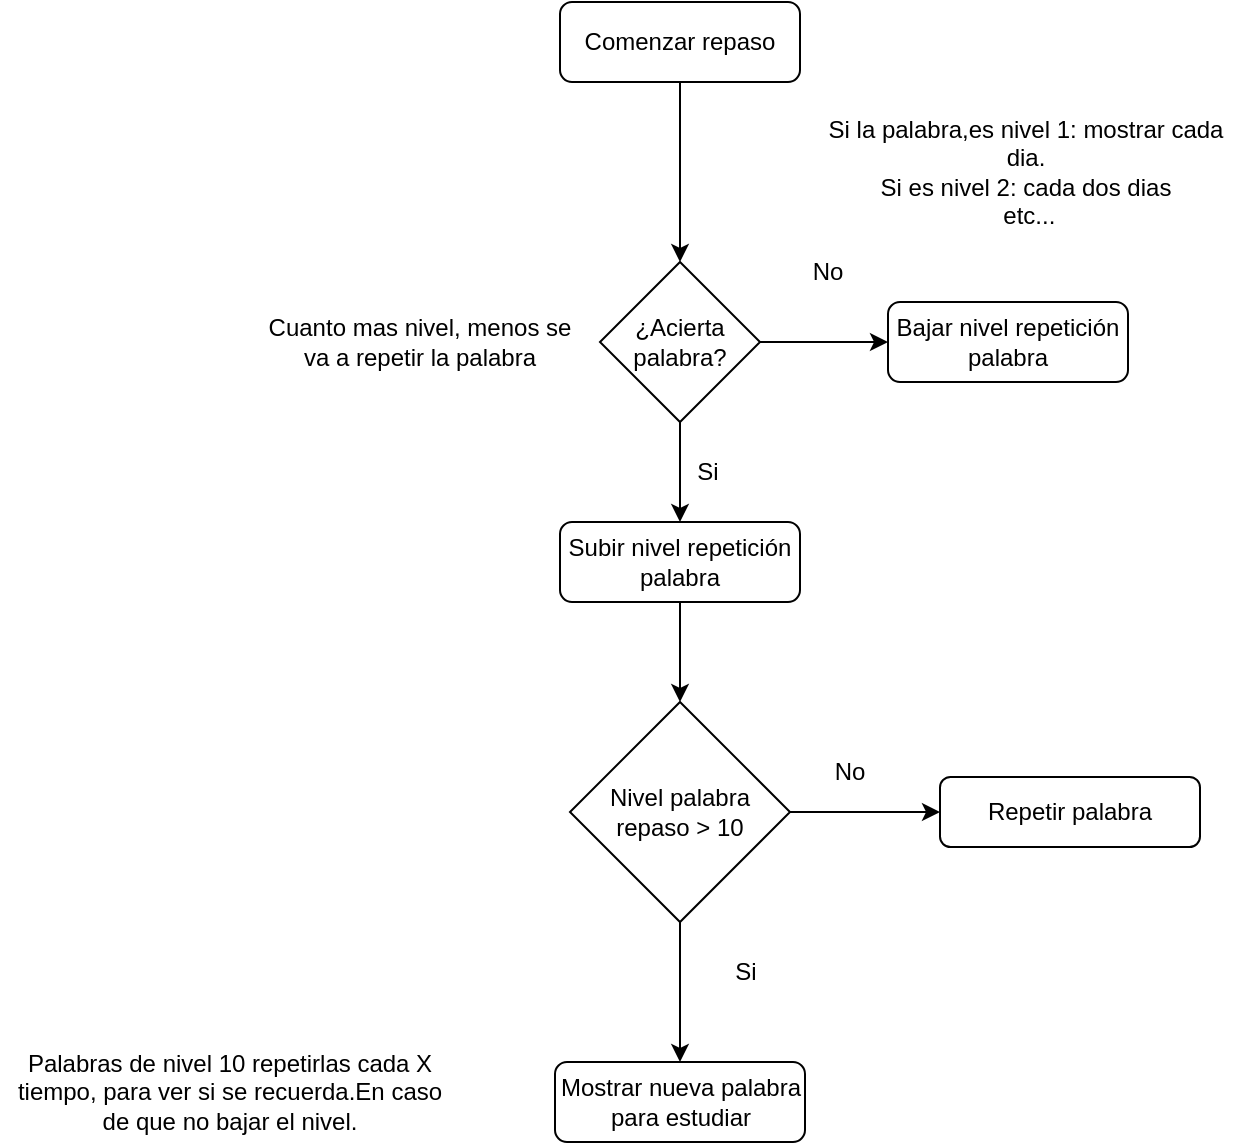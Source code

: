 <mxfile version="20.8.10" type="device"><diagram id="C5RBs43oDa-KdzZeNtuy" name="Page-1"><mxGraphModel dx="1235" dy="636" grid="1" gridSize="10" guides="1" tooltips="1" connect="1" arrows="1" fold="1" page="1" pageScale="1" pageWidth="827" pageHeight="1169" math="0" shadow="0"><root><mxCell id="WIyWlLk6GJQsqaUBKTNV-0"/><mxCell id="WIyWlLk6GJQsqaUBKTNV-1" parent="WIyWlLk6GJQsqaUBKTNV-0"/><mxCell id="8PwvHu6IqXzX__9nbwM8-7" style="edgeStyle=orthogonalEdgeStyle;rounded=0;orthogonalLoop=1;jettySize=auto;html=1;exitX=0.5;exitY=1;exitDx=0;exitDy=0;entryX=0.5;entryY=0;entryDx=0;entryDy=0;" edge="1" parent="WIyWlLk6GJQsqaUBKTNV-1" source="8PwvHu6IqXzX__9nbwM8-3"><mxGeometry relative="1" as="geometry"><mxPoint x="400" y="200" as="targetPoint"/></mxGeometry></mxCell><mxCell id="8PwvHu6IqXzX__9nbwM8-3" value="Comenzar repaso" style="rounded=1;whiteSpace=wrap;html=1;" vertex="1" parent="WIyWlLk6GJQsqaUBKTNV-1"><mxGeometry x="340" y="70" width="120" height="40" as="geometry"/></mxCell><mxCell id="8PwvHu6IqXzX__9nbwM8-27" style="edgeStyle=orthogonalEdgeStyle;rounded=0;orthogonalLoop=1;jettySize=auto;html=1;exitX=0.5;exitY=1;exitDx=0;exitDy=0;entryX=0.5;entryY=0;entryDx=0;entryDy=0;" edge="1" parent="WIyWlLk6GJQsqaUBKTNV-1" source="8PwvHu6IqXzX__9nbwM8-4" target="8PwvHu6IqXzX__9nbwM8-26"><mxGeometry relative="1" as="geometry"/></mxCell><mxCell id="8PwvHu6IqXzX__9nbwM8-4" value="Subir nivel repetición palabra" style="rounded=1;whiteSpace=wrap;html=1;" vertex="1" parent="WIyWlLk6GJQsqaUBKTNV-1"><mxGeometry x="340" y="330" width="120" height="40" as="geometry"/></mxCell><mxCell id="8PwvHu6IqXzX__9nbwM8-11" style="edgeStyle=orthogonalEdgeStyle;rounded=0;orthogonalLoop=1;jettySize=auto;html=1;exitX=0.5;exitY=1;exitDx=0;exitDy=0;entryX=0.5;entryY=0;entryDx=0;entryDy=0;" edge="1" parent="WIyWlLk6GJQsqaUBKTNV-1" source="8PwvHu6IqXzX__9nbwM8-8" target="8PwvHu6IqXzX__9nbwM8-4"><mxGeometry relative="1" as="geometry"/></mxCell><mxCell id="8PwvHu6IqXzX__9nbwM8-14" style="edgeStyle=orthogonalEdgeStyle;rounded=0;orthogonalLoop=1;jettySize=auto;html=1;exitX=1;exitY=0.5;exitDx=0;exitDy=0;entryX=0;entryY=0.5;entryDx=0;entryDy=0;" edge="1" parent="WIyWlLk6GJQsqaUBKTNV-1" source="8PwvHu6IqXzX__9nbwM8-8" target="8PwvHu6IqXzX__9nbwM8-13"><mxGeometry relative="1" as="geometry"/></mxCell><mxCell id="8PwvHu6IqXzX__9nbwM8-8" value="¿Acierta palabra?" style="rhombus;whiteSpace=wrap;html=1;" vertex="1" parent="WIyWlLk6GJQsqaUBKTNV-1"><mxGeometry x="360" y="200" width="80" height="80" as="geometry"/></mxCell><mxCell id="8PwvHu6IqXzX__9nbwM8-10" value="Si" style="text;html=1;strokeColor=none;fillColor=none;align=center;verticalAlign=middle;whiteSpace=wrap;rounded=0;" vertex="1" parent="WIyWlLk6GJQsqaUBKTNV-1"><mxGeometry x="384" y="290" width="60" height="30" as="geometry"/></mxCell><mxCell id="8PwvHu6IqXzX__9nbwM8-12" value="No" style="text;html=1;strokeColor=none;fillColor=none;align=center;verticalAlign=middle;whiteSpace=wrap;rounded=0;" vertex="1" parent="WIyWlLk6GJQsqaUBKTNV-1"><mxGeometry x="444" y="190" width="60" height="30" as="geometry"/></mxCell><mxCell id="8PwvHu6IqXzX__9nbwM8-13" value="Bajar nivel repetición palabra" style="rounded=1;whiteSpace=wrap;html=1;" vertex="1" parent="WIyWlLk6GJQsqaUBKTNV-1"><mxGeometry x="504" y="220" width="120" height="40" as="geometry"/></mxCell><mxCell id="8PwvHu6IqXzX__9nbwM8-15" value="Cuanto mas nivel, menos se va a repetir la palabra" style="text;html=1;strokeColor=none;fillColor=none;align=center;verticalAlign=middle;whiteSpace=wrap;rounded=0;" vertex="1" parent="WIyWlLk6GJQsqaUBKTNV-1"><mxGeometry x="190" y="225" width="160" height="30" as="geometry"/></mxCell><mxCell id="8PwvHu6IqXzX__9nbwM8-29" style="edgeStyle=orthogonalEdgeStyle;rounded=0;orthogonalLoop=1;jettySize=auto;html=1;exitX=1;exitY=0.5;exitDx=0;exitDy=0;entryX=0;entryY=0.5;entryDx=0;entryDy=0;" edge="1" parent="WIyWlLk6GJQsqaUBKTNV-1" source="8PwvHu6IqXzX__9nbwM8-26" target="8PwvHu6IqXzX__9nbwM8-28"><mxGeometry relative="1" as="geometry"/></mxCell><mxCell id="8PwvHu6IqXzX__9nbwM8-33" style="edgeStyle=orthogonalEdgeStyle;rounded=0;orthogonalLoop=1;jettySize=auto;html=1;exitX=0.5;exitY=1;exitDx=0;exitDy=0;entryX=0.5;entryY=0;entryDx=0;entryDy=0;" edge="1" parent="WIyWlLk6GJQsqaUBKTNV-1" source="8PwvHu6IqXzX__9nbwM8-26" target="8PwvHu6IqXzX__9nbwM8-31"><mxGeometry relative="1" as="geometry"/></mxCell><mxCell id="8PwvHu6IqXzX__9nbwM8-26" value="Nivel palabra repaso &amp;gt; 10" style="rhombus;whiteSpace=wrap;html=1;" vertex="1" parent="WIyWlLk6GJQsqaUBKTNV-1"><mxGeometry x="345" y="420" width="110" height="110" as="geometry"/></mxCell><mxCell id="8PwvHu6IqXzX__9nbwM8-28" value="Repetir palabra" style="rounded=1;whiteSpace=wrap;html=1;" vertex="1" parent="WIyWlLk6GJQsqaUBKTNV-1"><mxGeometry x="530" y="457.5" width="130" height="35" as="geometry"/></mxCell><mxCell id="8PwvHu6IqXzX__9nbwM8-30" value="No" style="text;html=1;strokeColor=none;fillColor=none;align=center;verticalAlign=middle;whiteSpace=wrap;rounded=0;" vertex="1" parent="WIyWlLk6GJQsqaUBKTNV-1"><mxGeometry x="455" y="440" width="60" height="30" as="geometry"/></mxCell><mxCell id="8PwvHu6IqXzX__9nbwM8-31" value="Mostrar nueva palabra para estudiar" style="rounded=1;whiteSpace=wrap;html=1;" vertex="1" parent="WIyWlLk6GJQsqaUBKTNV-1"><mxGeometry x="337.5" y="600" width="125" height="40" as="geometry"/></mxCell><mxCell id="8PwvHu6IqXzX__9nbwM8-34" value="Si" style="text;html=1;strokeColor=none;fillColor=none;align=center;verticalAlign=middle;whiteSpace=wrap;rounded=0;" vertex="1" parent="WIyWlLk6GJQsqaUBKTNV-1"><mxGeometry x="403" y="540" width="60" height="30" as="geometry"/></mxCell><mxCell id="8PwvHu6IqXzX__9nbwM8-35" value="Palabras de nivel 10 repetirlas cada X tiempo, para ver si se recuerda.En caso de que no bajar el nivel." style="text;html=1;strokeColor=none;fillColor=none;align=center;verticalAlign=middle;whiteSpace=wrap;rounded=0;" vertex="1" parent="WIyWlLk6GJQsqaUBKTNV-1"><mxGeometry x="60" y="600" width="230" height="30" as="geometry"/></mxCell><mxCell id="8PwvHu6IqXzX__9nbwM8-36" value="Si la palabra,es nivel 1: mostrar cada dia.&lt;br&gt;Si es nivel 2: cada dos dias&lt;br&gt;&amp;nbsp;etc..." style="text;html=1;strokeColor=none;fillColor=none;align=center;verticalAlign=middle;whiteSpace=wrap;rounded=0;" vertex="1" parent="WIyWlLk6GJQsqaUBKTNV-1"><mxGeometry x="463" y="140" width="220" height="30" as="geometry"/></mxCell></root></mxGraphModel></diagram></mxfile>